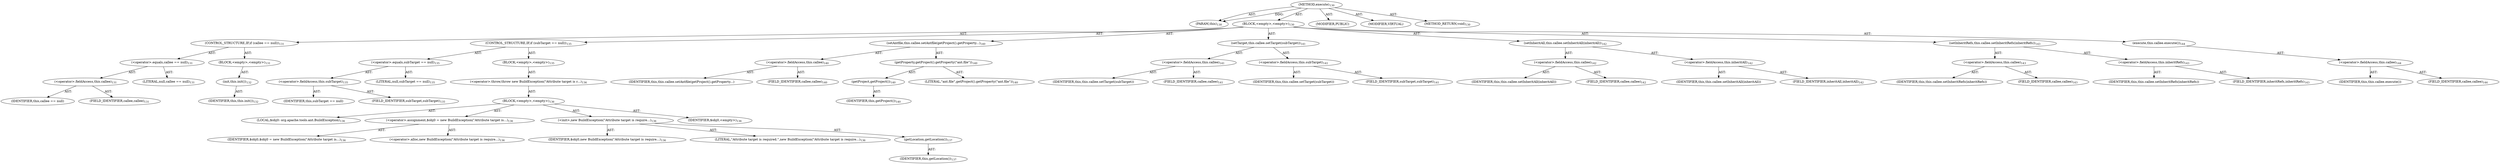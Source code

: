 digraph "execute" {  
"111669149699" [label = <(METHOD,execute)<SUB>130</SUB>> ]
"115964116994" [label = <(PARAM,this)<SUB>130</SUB>> ]
"25769803779" [label = <(BLOCK,&lt;empty&gt;,&lt;empty&gt;)<SUB>130</SUB>> ]
"47244640256" [label = <(CONTROL_STRUCTURE,IF,if (callee == null))<SUB>131</SUB>> ]
"30064771092" [label = <(&lt;operator&gt;.equals,callee == null)<SUB>131</SUB>> ]
"30064771093" [label = <(&lt;operator&gt;.fieldAccess,this.callee)<SUB>131</SUB>> ]
"68719476755" [label = <(IDENTIFIER,this,callee == null)> ]
"55834574855" [label = <(FIELD_IDENTIFIER,callee,callee)<SUB>131</SUB>> ]
"90194313217" [label = <(LITERAL,null,callee == null)<SUB>131</SUB>> ]
"25769803780" [label = <(BLOCK,&lt;empty&gt;,&lt;empty&gt;)<SUB>131</SUB>> ]
"30064771094" [label = <(init,this.init())<SUB>132</SUB>> ]
"68719476741" [label = <(IDENTIFIER,this,this.init())<SUB>132</SUB>> ]
"47244640257" [label = <(CONTROL_STRUCTURE,IF,if (subTarget == null))<SUB>135</SUB>> ]
"30064771095" [label = <(&lt;operator&gt;.equals,subTarget == null)<SUB>135</SUB>> ]
"30064771096" [label = <(&lt;operator&gt;.fieldAccess,this.subTarget)<SUB>135</SUB>> ]
"68719476756" [label = <(IDENTIFIER,this,subTarget == null)> ]
"55834574856" [label = <(FIELD_IDENTIFIER,subTarget,subTarget)<SUB>135</SUB>> ]
"90194313218" [label = <(LITERAL,null,subTarget == null)<SUB>135</SUB>> ]
"25769803781" [label = <(BLOCK,&lt;empty&gt;,&lt;empty&gt;)<SUB>135</SUB>> ]
"30064771097" [label = <(&lt;operator&gt;.throw,throw new BuildException(&quot;Attribute target is r...)<SUB>136</SUB>> ]
"25769803782" [label = <(BLOCK,&lt;empty&gt;,&lt;empty&gt;)<SUB>136</SUB>> ]
"94489280512" [label = <(LOCAL,$obj0: org.apache.tools.ant.BuildException)<SUB>136</SUB>> ]
"30064771098" [label = <(&lt;operator&gt;.assignment,$obj0 = new BuildException(&quot;Attribute target is...)<SUB>136</SUB>> ]
"68719476757" [label = <(IDENTIFIER,$obj0,$obj0 = new BuildException(&quot;Attribute target is...)<SUB>136</SUB>> ]
"30064771099" [label = <(&lt;operator&gt;.alloc,new BuildException(&quot;Attribute target is require...)<SUB>136</SUB>> ]
"30064771100" [label = <(&lt;init&gt;,new BuildException(&quot;Attribute target is require...)<SUB>136</SUB>> ]
"68719476758" [label = <(IDENTIFIER,$obj0,new BuildException(&quot;Attribute target is require...)<SUB>136</SUB>> ]
"90194313219" [label = <(LITERAL,&quot;Attribute target is required.&quot;,new BuildException(&quot;Attribute target is require...)<SUB>136</SUB>> ]
"30064771101" [label = <(getLocation,getLocation())<SUB>137</SUB>> ]
"68719476742" [label = <(IDENTIFIER,this,getLocation())<SUB>137</SUB>> ]
"68719476759" [label = <(IDENTIFIER,$obj0,&lt;empty&gt;)<SUB>136</SUB>> ]
"30064771102" [label = <(setAntfile,this.callee.setAntfile(getProject().getProperty...)<SUB>140</SUB>> ]
"30064771103" [label = <(&lt;operator&gt;.fieldAccess,this.callee)<SUB>140</SUB>> ]
"68719476760" [label = <(IDENTIFIER,this,this.callee.setAntfile(getProject().getProperty...)> ]
"55834574857" [label = <(FIELD_IDENTIFIER,callee,callee)<SUB>140</SUB>> ]
"30064771104" [label = <(getProperty,getProject().getProperty(&quot;ant.file&quot;))<SUB>140</SUB>> ]
"30064771105" [label = <(getProject,getProject())<SUB>140</SUB>> ]
"68719476743" [label = <(IDENTIFIER,this,getProject())<SUB>140</SUB>> ]
"90194313220" [label = <(LITERAL,&quot;ant.file&quot;,getProject().getProperty(&quot;ant.file&quot;))<SUB>140</SUB>> ]
"30064771106" [label = <(setTarget,this.callee.setTarget(subTarget))<SUB>141</SUB>> ]
"30064771107" [label = <(&lt;operator&gt;.fieldAccess,this.callee)<SUB>141</SUB>> ]
"68719476761" [label = <(IDENTIFIER,this,this.callee.setTarget(subTarget))> ]
"55834574858" [label = <(FIELD_IDENTIFIER,callee,callee)<SUB>141</SUB>> ]
"30064771108" [label = <(&lt;operator&gt;.fieldAccess,this.subTarget)<SUB>141</SUB>> ]
"68719476762" [label = <(IDENTIFIER,this,this.callee.setTarget(subTarget))> ]
"55834574859" [label = <(FIELD_IDENTIFIER,subTarget,subTarget)<SUB>141</SUB>> ]
"30064771109" [label = <(setInheritAll,this.callee.setInheritAll(inheritAll))<SUB>142</SUB>> ]
"30064771110" [label = <(&lt;operator&gt;.fieldAccess,this.callee)<SUB>142</SUB>> ]
"68719476763" [label = <(IDENTIFIER,this,this.callee.setInheritAll(inheritAll))> ]
"55834574860" [label = <(FIELD_IDENTIFIER,callee,callee)<SUB>142</SUB>> ]
"30064771111" [label = <(&lt;operator&gt;.fieldAccess,this.inheritAll)<SUB>142</SUB>> ]
"68719476764" [label = <(IDENTIFIER,this,this.callee.setInheritAll(inheritAll))> ]
"55834574861" [label = <(FIELD_IDENTIFIER,inheritAll,inheritAll)<SUB>142</SUB>> ]
"30064771112" [label = <(setInheritRefs,this.callee.setInheritRefs(inheritRefs))<SUB>143</SUB>> ]
"30064771113" [label = <(&lt;operator&gt;.fieldAccess,this.callee)<SUB>143</SUB>> ]
"68719476765" [label = <(IDENTIFIER,this,this.callee.setInheritRefs(inheritRefs))> ]
"55834574862" [label = <(FIELD_IDENTIFIER,callee,callee)<SUB>143</SUB>> ]
"30064771114" [label = <(&lt;operator&gt;.fieldAccess,this.inheritRefs)<SUB>143</SUB>> ]
"68719476766" [label = <(IDENTIFIER,this,this.callee.setInheritRefs(inheritRefs))> ]
"55834574863" [label = <(FIELD_IDENTIFIER,inheritRefs,inheritRefs)<SUB>143</SUB>> ]
"30064771115" [label = <(execute,this.callee.execute())<SUB>144</SUB>> ]
"30064771116" [label = <(&lt;operator&gt;.fieldAccess,this.callee)<SUB>144</SUB>> ]
"68719476767" [label = <(IDENTIFIER,this,this.callee.execute())> ]
"55834574864" [label = <(FIELD_IDENTIFIER,callee,callee)<SUB>144</SUB>> ]
"133143986186" [label = <(MODIFIER,PUBLIC)> ]
"133143986187" [label = <(MODIFIER,VIRTUAL)> ]
"128849018883" [label = <(METHOD_RETURN,void)<SUB>130</SUB>> ]
  "111669149699" -> "115964116994"  [ label = "AST: "] 
  "111669149699" -> "25769803779"  [ label = "AST: "] 
  "111669149699" -> "133143986186"  [ label = "AST: "] 
  "111669149699" -> "133143986187"  [ label = "AST: "] 
  "111669149699" -> "128849018883"  [ label = "AST: "] 
  "25769803779" -> "47244640256"  [ label = "AST: "] 
  "25769803779" -> "47244640257"  [ label = "AST: "] 
  "25769803779" -> "30064771102"  [ label = "AST: "] 
  "25769803779" -> "30064771106"  [ label = "AST: "] 
  "25769803779" -> "30064771109"  [ label = "AST: "] 
  "25769803779" -> "30064771112"  [ label = "AST: "] 
  "25769803779" -> "30064771115"  [ label = "AST: "] 
  "47244640256" -> "30064771092"  [ label = "AST: "] 
  "47244640256" -> "25769803780"  [ label = "AST: "] 
  "30064771092" -> "30064771093"  [ label = "AST: "] 
  "30064771092" -> "90194313217"  [ label = "AST: "] 
  "30064771093" -> "68719476755"  [ label = "AST: "] 
  "30064771093" -> "55834574855"  [ label = "AST: "] 
  "25769803780" -> "30064771094"  [ label = "AST: "] 
  "30064771094" -> "68719476741"  [ label = "AST: "] 
  "47244640257" -> "30064771095"  [ label = "AST: "] 
  "47244640257" -> "25769803781"  [ label = "AST: "] 
  "30064771095" -> "30064771096"  [ label = "AST: "] 
  "30064771095" -> "90194313218"  [ label = "AST: "] 
  "30064771096" -> "68719476756"  [ label = "AST: "] 
  "30064771096" -> "55834574856"  [ label = "AST: "] 
  "25769803781" -> "30064771097"  [ label = "AST: "] 
  "30064771097" -> "25769803782"  [ label = "AST: "] 
  "25769803782" -> "94489280512"  [ label = "AST: "] 
  "25769803782" -> "30064771098"  [ label = "AST: "] 
  "25769803782" -> "30064771100"  [ label = "AST: "] 
  "25769803782" -> "68719476759"  [ label = "AST: "] 
  "30064771098" -> "68719476757"  [ label = "AST: "] 
  "30064771098" -> "30064771099"  [ label = "AST: "] 
  "30064771100" -> "68719476758"  [ label = "AST: "] 
  "30064771100" -> "90194313219"  [ label = "AST: "] 
  "30064771100" -> "30064771101"  [ label = "AST: "] 
  "30064771101" -> "68719476742"  [ label = "AST: "] 
  "30064771102" -> "30064771103"  [ label = "AST: "] 
  "30064771102" -> "30064771104"  [ label = "AST: "] 
  "30064771103" -> "68719476760"  [ label = "AST: "] 
  "30064771103" -> "55834574857"  [ label = "AST: "] 
  "30064771104" -> "30064771105"  [ label = "AST: "] 
  "30064771104" -> "90194313220"  [ label = "AST: "] 
  "30064771105" -> "68719476743"  [ label = "AST: "] 
  "30064771106" -> "30064771107"  [ label = "AST: "] 
  "30064771106" -> "30064771108"  [ label = "AST: "] 
  "30064771107" -> "68719476761"  [ label = "AST: "] 
  "30064771107" -> "55834574858"  [ label = "AST: "] 
  "30064771108" -> "68719476762"  [ label = "AST: "] 
  "30064771108" -> "55834574859"  [ label = "AST: "] 
  "30064771109" -> "30064771110"  [ label = "AST: "] 
  "30064771109" -> "30064771111"  [ label = "AST: "] 
  "30064771110" -> "68719476763"  [ label = "AST: "] 
  "30064771110" -> "55834574860"  [ label = "AST: "] 
  "30064771111" -> "68719476764"  [ label = "AST: "] 
  "30064771111" -> "55834574861"  [ label = "AST: "] 
  "30064771112" -> "30064771113"  [ label = "AST: "] 
  "30064771112" -> "30064771114"  [ label = "AST: "] 
  "30064771113" -> "68719476765"  [ label = "AST: "] 
  "30064771113" -> "55834574862"  [ label = "AST: "] 
  "30064771114" -> "68719476766"  [ label = "AST: "] 
  "30064771114" -> "55834574863"  [ label = "AST: "] 
  "30064771115" -> "30064771116"  [ label = "AST: "] 
  "30064771116" -> "68719476767"  [ label = "AST: "] 
  "30064771116" -> "55834574864"  [ label = "AST: "] 
  "111669149699" -> "115964116994"  [ label = "DDG: "] 
}
